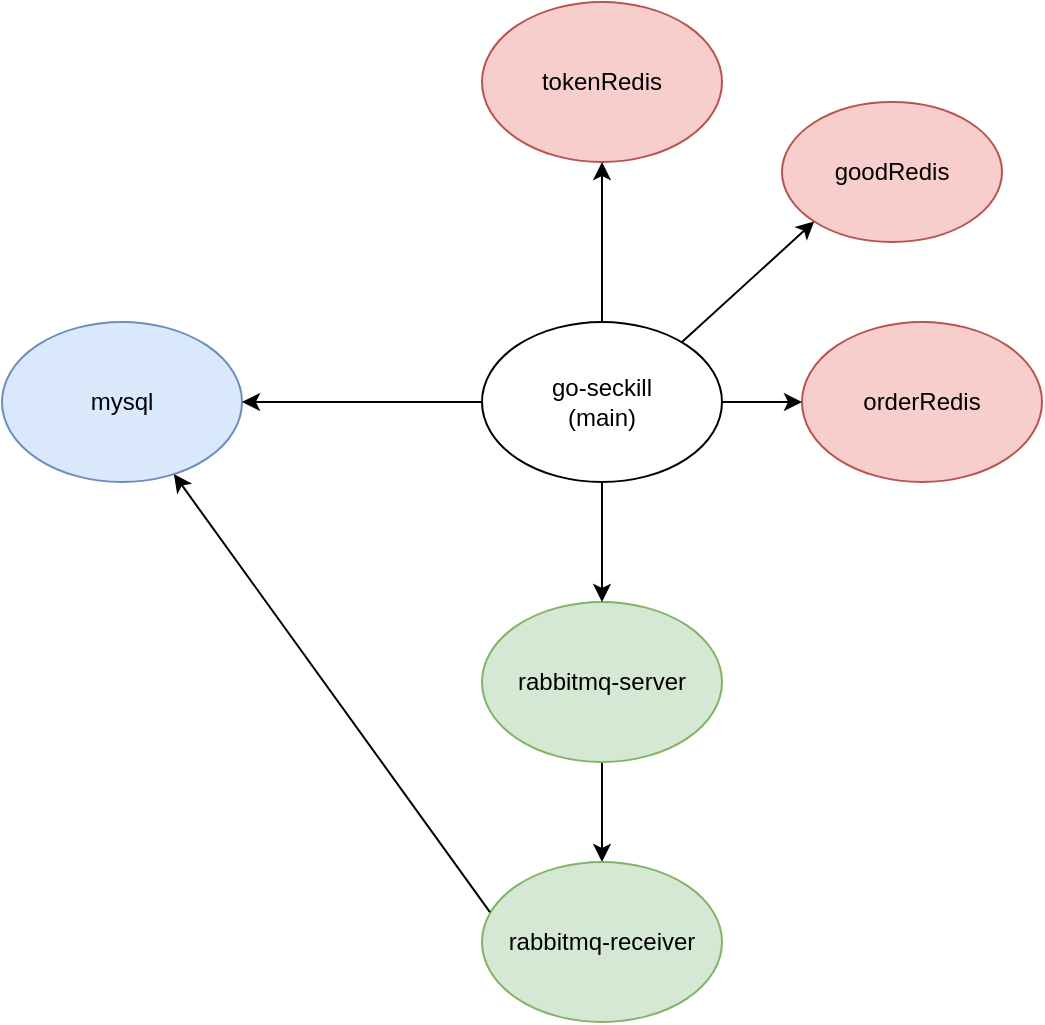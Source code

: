 <mxfile version="14.7.4" type="embed"><diagram id="YXi92mGsGVkk7xHZQcPw" name="Page-1"><mxGraphModel dx="1047" dy="509" grid="1" gridSize="10" guides="1" tooltips="1" connect="1" arrows="1" fold="1" page="1" pageScale="1" pageWidth="850" pageHeight="1100" math="0" shadow="0"><root><mxCell id="0"/><mxCell id="1" parent="0"/><mxCell id="h5ZpnOoy2hl_21oGgHQ0-13" value="&lt;div&gt;orderRedis&lt;/div&gt;" style="ellipse;whiteSpace=wrap;html=1;fillColor=#f8cecc;strokeColor=#b85450;" parent="1" vertex="1"><mxGeometry x="440" y="250" width="120" height="80" as="geometry"/></mxCell><mxCell id="h5ZpnOoy2hl_21oGgHQ0-14" value="&lt;div&gt;tokenRedis&lt;/div&gt;" style="ellipse;whiteSpace=wrap;html=1;fillColor=#f8cecc;strokeColor=#b85450;" parent="1" vertex="1"><mxGeometry x="280" y="90" width="120" height="80" as="geometry"/></mxCell><mxCell id="h5ZpnOoy2hl_21oGgHQ0-15" value="&lt;div&gt;goodRedis&lt;/div&gt;" style="ellipse;whiteSpace=wrap;html=1;fillColor=#f8cecc;strokeColor=#b85450;" parent="1" vertex="1"><mxGeometry x="430" y="140" width="110" height="70" as="geometry"/></mxCell><mxCell id="h5ZpnOoy2hl_21oGgHQ0-16" value="mysql" style="ellipse;whiteSpace=wrap;html=1;fillColor=#dae8fc;strokeColor=#6c8ebf;" parent="1" vertex="1"><mxGeometry x="40" y="250" width="120" height="80" as="geometry"/></mxCell><mxCell id="h5ZpnOoy2hl_21oGgHQ0-27" style="edgeStyle=orthogonalEdgeStyle;rounded=0;orthogonalLoop=1;jettySize=auto;html=1;entryX=0.5;entryY=0;entryDx=0;entryDy=0;" parent="1" source="h5ZpnOoy2hl_21oGgHQ0-18" target="h5ZpnOoy2hl_21oGgHQ0-19" edge="1"><mxGeometry relative="1" as="geometry"/></mxCell><mxCell id="h5ZpnOoy2hl_21oGgHQ0-18" value="rabbitmq-server" style="ellipse;whiteSpace=wrap;html=1;fillColor=#d5e8d4;strokeColor=#82b366;" parent="1" vertex="1"><mxGeometry x="280" y="390" width="120" height="80" as="geometry"/></mxCell><mxCell id="h5ZpnOoy2hl_21oGgHQ0-19" value="rabbitmq-receiver" style="ellipse;whiteSpace=wrap;html=1;fillColor=#d5e8d4;strokeColor=#82b366;" parent="1" vertex="1"><mxGeometry x="280" y="520" width="120" height="80" as="geometry"/></mxCell><mxCell id="h5ZpnOoy2hl_21oGgHQ0-22" style="edgeStyle=orthogonalEdgeStyle;rounded=0;orthogonalLoop=1;jettySize=auto;html=1;entryX=1;entryY=0.5;entryDx=0;entryDy=0;" parent="1" source="h5ZpnOoy2hl_21oGgHQ0-21" target="h5ZpnOoy2hl_21oGgHQ0-16" edge="1"><mxGeometry relative="1" as="geometry"/></mxCell><mxCell id="h5ZpnOoy2hl_21oGgHQ0-23" style="edgeStyle=orthogonalEdgeStyle;rounded=0;orthogonalLoop=1;jettySize=auto;html=1;entryX=0;entryY=0.5;entryDx=0;entryDy=0;" parent="1" source="h5ZpnOoy2hl_21oGgHQ0-21" target="h5ZpnOoy2hl_21oGgHQ0-13" edge="1"><mxGeometry relative="1" as="geometry"/></mxCell><mxCell id="h5ZpnOoy2hl_21oGgHQ0-24" style="edgeStyle=orthogonalEdgeStyle;rounded=0;orthogonalLoop=1;jettySize=auto;html=1;entryX=0.5;entryY=1;entryDx=0;entryDy=0;" parent="1" source="h5ZpnOoy2hl_21oGgHQ0-21" target="h5ZpnOoy2hl_21oGgHQ0-14" edge="1"><mxGeometry relative="1" as="geometry"/></mxCell><mxCell id="h5ZpnOoy2hl_21oGgHQ0-26" style="edgeStyle=orthogonalEdgeStyle;rounded=0;orthogonalLoop=1;jettySize=auto;html=1;exitX=0.5;exitY=1;exitDx=0;exitDy=0;" parent="1" source="h5ZpnOoy2hl_21oGgHQ0-21" target="h5ZpnOoy2hl_21oGgHQ0-18" edge="1"><mxGeometry relative="1" as="geometry"/></mxCell><mxCell id="h5ZpnOoy2hl_21oGgHQ0-21" value="&lt;div&gt;go-seckill&lt;/div&gt;&lt;div&gt;(main)&lt;br&gt;&lt;/div&gt;" style="ellipse;whiteSpace=wrap;html=1;" parent="1" vertex="1"><mxGeometry x="280" y="250" width="120" height="80" as="geometry"/></mxCell><mxCell id="h5ZpnOoy2hl_21oGgHQ0-29" value="" style="endArrow=classic;html=1;entryX=0;entryY=1;entryDx=0;entryDy=0;" parent="1" target="h5ZpnOoy2hl_21oGgHQ0-15" edge="1"><mxGeometry width="50" height="50" relative="1" as="geometry"><mxPoint x="380" y="260" as="sourcePoint"/><mxPoint x="430" y="210" as="targetPoint"/></mxGeometry></mxCell><mxCell id="3" value="" style="endArrow=classic;html=1;exitX=0.033;exitY=0.313;exitDx=0;exitDy=0;exitPerimeter=0;" edge="1" parent="1" source="h5ZpnOoy2hl_21oGgHQ0-19" target="h5ZpnOoy2hl_21oGgHQ0-16"><mxGeometry width="50" height="50" relative="1" as="geometry"><mxPoint x="230" y="490" as="sourcePoint"/><mxPoint x="130" y="330" as="targetPoint"/></mxGeometry></mxCell></root></mxGraphModel></diagram></mxfile>
